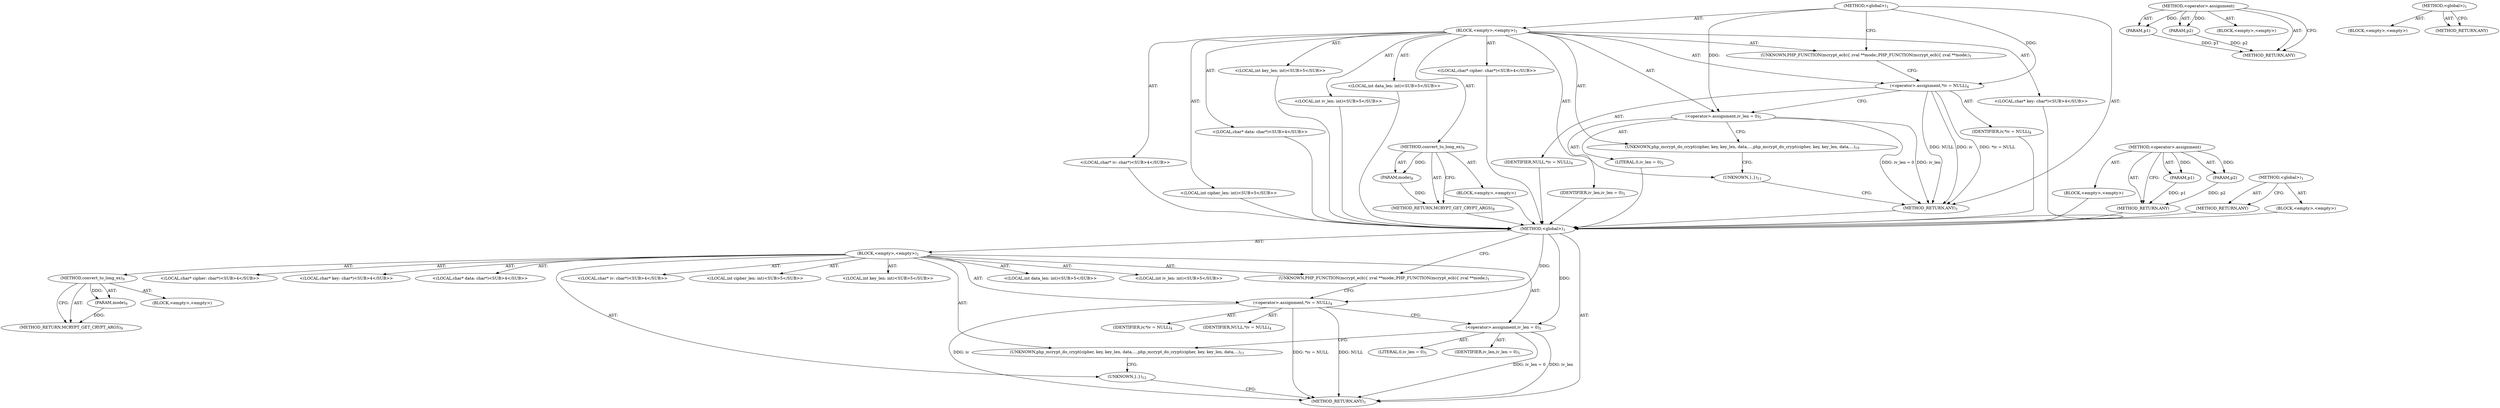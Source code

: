 digraph "&lt;global&gt;" {
vulnerable_6 [label=<(METHOD,&lt;global&gt;)<SUB>1</SUB>>];
vulnerable_7 [label=<(BLOCK,&lt;empty&gt;,&lt;empty&gt;)<SUB>1</SUB>>];
vulnerable_8 [label=<(UNKNOWN,PHP_FUNCTION(mcrypt_ecb)
{
 	zval **mode;,PHP_FUNCTION(mcrypt_ecb)
{
 	zval **mode;)<SUB>1</SUB>>];
vulnerable_9 [label="<(LOCAL,char* cipher: char*)<SUB>4</SUB>>"];
vulnerable_10 [label="<(LOCAL,char* key: char*)<SUB>4</SUB>>"];
vulnerable_11 [label="<(LOCAL,char* data: char*)<SUB>4</SUB>>"];
vulnerable_12 [label="<(LOCAL,char* iv: char*)<SUB>4</SUB>>"];
vulnerable_13 [label=<(&lt;operator&gt;.assignment,*iv = NULL)<SUB>4</SUB>>];
vulnerable_14 [label=<(IDENTIFIER,iv,*iv = NULL)<SUB>4</SUB>>];
vulnerable_15 [label=<(IDENTIFIER,NULL,*iv = NULL)<SUB>4</SUB>>];
vulnerable_16 [label="<(LOCAL,int cipher_len: int)<SUB>5</SUB>>"];
vulnerable_17 [label="<(LOCAL,int key_len: int)<SUB>5</SUB>>"];
vulnerable_18 [label="<(LOCAL,int data_len: int)<SUB>5</SUB>>"];
vulnerable_19 [label="<(LOCAL,int iv_len: int)<SUB>5</SUB>>"];
vulnerable_20 [label=<(&lt;operator&gt;.assignment,iv_len = 0)<SUB>5</SUB>>];
vulnerable_21 [label=<(IDENTIFIER,iv_len,iv_len = 0)<SUB>5</SUB>>];
vulnerable_22 [label=<(LITERAL,0,iv_len = 0)<SUB>5</SUB>>];
vulnerable_23 [label=<(METHOD,convert_to_long_ex)<SUB>8</SUB>>];
vulnerable_24 [label=<(PARAM,mode)<SUB>8</SUB>>];
vulnerable_25 [label=<(BLOCK,&lt;empty&gt;,&lt;empty&gt;)>];
vulnerable_26 [label=<(METHOD_RETURN,MCRYPT_GET_CRYPT_ARGS)<SUB>8</SUB>>];
vulnerable_28 [label=<(UNKNOWN,php_mcrypt_do_crypt(cipher, key, key_len, data,...,php_mcrypt_do_crypt(cipher, key, key_len, data,...)<SUB>10</SUB>>];
vulnerable_29 [label=<(UNKNOWN,},})<SUB>11</SUB>>];
vulnerable_30 [label=<(METHOD_RETURN,ANY)<SUB>1</SUB>>];
vulnerable_49 [label=<(METHOD,&lt;operator&gt;.assignment)>];
vulnerable_50 [label=<(PARAM,p1)>];
vulnerable_51 [label=<(PARAM,p2)>];
vulnerable_52 [label=<(BLOCK,&lt;empty&gt;,&lt;empty&gt;)>];
vulnerable_53 [label=<(METHOD_RETURN,ANY)>];
vulnerable_43 [label=<(METHOD,&lt;global&gt;)<SUB>1</SUB>>];
vulnerable_44 [label=<(BLOCK,&lt;empty&gt;,&lt;empty&gt;)>];
vulnerable_45 [label=<(METHOD_RETURN,ANY)>];
fixed_6 [label=<(METHOD,&lt;global&gt;)<SUB>1</SUB>>];
fixed_7 [label=<(BLOCK,&lt;empty&gt;,&lt;empty&gt;)<SUB>1</SUB>>];
fixed_8 [label=<(UNKNOWN,PHP_FUNCTION(mcrypt_ecb)
{
 	zval **mode;,PHP_FUNCTION(mcrypt_ecb)
{
 	zval **mode;)<SUB>1</SUB>>];
fixed_9 [label="<(LOCAL,char* cipher: char*)<SUB>4</SUB>>"];
fixed_10 [label="<(LOCAL,char* key: char*)<SUB>4</SUB>>"];
fixed_11 [label="<(LOCAL,char* data: char*)<SUB>4</SUB>>"];
fixed_12 [label="<(LOCAL,char* iv: char*)<SUB>4</SUB>>"];
fixed_13 [label=<(&lt;operator&gt;.assignment,*iv = NULL)<SUB>4</SUB>>];
fixed_14 [label=<(IDENTIFIER,iv,*iv = NULL)<SUB>4</SUB>>];
fixed_15 [label=<(IDENTIFIER,NULL,*iv = NULL)<SUB>4</SUB>>];
fixed_16 [label="<(LOCAL,int cipher_len: int)<SUB>5</SUB>>"];
fixed_17 [label="<(LOCAL,int key_len: int)<SUB>5</SUB>>"];
fixed_18 [label="<(LOCAL,int data_len: int)<SUB>5</SUB>>"];
fixed_19 [label="<(LOCAL,int iv_len: int)<SUB>5</SUB>>"];
fixed_20 [label=<(&lt;operator&gt;.assignment,iv_len = 0)<SUB>5</SUB>>];
fixed_21 [label=<(IDENTIFIER,iv_len,iv_len = 0)<SUB>5</SUB>>];
fixed_22 [label=<(LITERAL,0,iv_len = 0)<SUB>5</SUB>>];
fixed_23 [label=<(METHOD,convert_to_long_ex)<SUB>9</SUB>>];
fixed_24 [label=<(PARAM,mode)<SUB>9</SUB>>];
fixed_25 [label=<(BLOCK,&lt;empty&gt;,&lt;empty&gt;)>];
fixed_26 [label=<(METHOD_RETURN,MCRYPT_GET_CRYPT_ARGS)<SUB>9</SUB>>];
fixed_28 [label=<(UNKNOWN,php_mcrypt_do_crypt(cipher, key, key_len, data,...,php_mcrypt_do_crypt(cipher, key, key_len, data,...)<SUB>11</SUB>>];
fixed_29 [label=<(UNKNOWN,},})<SUB>12</SUB>>];
fixed_30 [label=<(METHOD_RETURN,ANY)<SUB>1</SUB>>];
fixed_49 [label=<(METHOD,&lt;operator&gt;.assignment)>];
fixed_50 [label=<(PARAM,p1)>];
fixed_51 [label=<(PARAM,p2)>];
fixed_52 [label=<(BLOCK,&lt;empty&gt;,&lt;empty&gt;)>];
fixed_53 [label=<(METHOD_RETURN,ANY)>];
fixed_43 [label=<(METHOD,&lt;global&gt;)<SUB>1</SUB>>];
fixed_44 [label=<(BLOCK,&lt;empty&gt;,&lt;empty&gt;)>];
fixed_45 [label=<(METHOD_RETURN,ANY)>];
vulnerable_6 -> vulnerable_7  [key=0, label="AST: "];
vulnerable_6 -> vulnerable_30  [key=0, label="AST: "];
vulnerable_6 -> vulnerable_8  [key=0, label="CFG: "];
vulnerable_6 -> vulnerable_13  [key=0, label="DDG: "];
vulnerable_6 -> vulnerable_20  [key=0, label="DDG: "];
vulnerable_7 -> vulnerable_8  [key=0, label="AST: "];
vulnerable_7 -> vulnerable_9  [key=0, label="AST: "];
vulnerable_7 -> vulnerable_10  [key=0, label="AST: "];
vulnerable_7 -> vulnerable_11  [key=0, label="AST: "];
vulnerable_7 -> vulnerable_12  [key=0, label="AST: "];
vulnerable_7 -> vulnerable_13  [key=0, label="AST: "];
vulnerable_7 -> vulnerable_16  [key=0, label="AST: "];
vulnerable_7 -> vulnerable_17  [key=0, label="AST: "];
vulnerable_7 -> vulnerable_18  [key=0, label="AST: "];
vulnerable_7 -> vulnerable_19  [key=0, label="AST: "];
vulnerable_7 -> vulnerable_20  [key=0, label="AST: "];
vulnerable_7 -> vulnerable_23  [key=0, label="AST: "];
vulnerable_7 -> vulnerable_28  [key=0, label="AST: "];
vulnerable_7 -> vulnerable_29  [key=0, label="AST: "];
vulnerable_8 -> vulnerable_13  [key=0, label="CFG: "];
vulnerable_9 -> fixed_6  [key=0];
vulnerable_10 -> fixed_6  [key=0];
vulnerable_11 -> fixed_6  [key=0];
vulnerable_12 -> fixed_6  [key=0];
vulnerable_13 -> vulnerable_14  [key=0, label="AST: "];
vulnerable_13 -> vulnerable_15  [key=0, label="AST: "];
vulnerable_13 -> vulnerable_20  [key=0, label="CFG: "];
vulnerable_13 -> vulnerable_30  [key=0, label="DDG: iv"];
vulnerable_13 -> vulnerable_30  [key=1, label="DDG: *iv = NULL"];
vulnerable_13 -> vulnerable_30  [key=2, label="DDG: NULL"];
vulnerable_14 -> fixed_6  [key=0];
vulnerable_15 -> fixed_6  [key=0];
vulnerable_16 -> fixed_6  [key=0];
vulnerable_17 -> fixed_6  [key=0];
vulnerable_18 -> fixed_6  [key=0];
vulnerable_19 -> fixed_6  [key=0];
vulnerable_20 -> vulnerable_21  [key=0, label="AST: "];
vulnerable_20 -> vulnerable_22  [key=0, label="AST: "];
vulnerable_20 -> vulnerable_28  [key=0, label="CFG: "];
vulnerable_20 -> vulnerable_30  [key=0, label="DDG: iv_len"];
vulnerable_20 -> vulnerable_30  [key=1, label="DDG: iv_len = 0"];
vulnerable_21 -> fixed_6  [key=0];
vulnerable_22 -> fixed_6  [key=0];
vulnerable_23 -> vulnerable_24  [key=0, label="AST: "];
vulnerable_23 -> vulnerable_24  [key=1, label="DDG: "];
vulnerable_23 -> vulnerable_25  [key=0, label="AST: "];
vulnerable_23 -> vulnerable_26  [key=0, label="AST: "];
vulnerable_23 -> vulnerable_26  [key=1, label="CFG: "];
vulnerable_24 -> vulnerable_26  [key=0, label="DDG: "];
vulnerable_25 -> fixed_6  [key=0];
vulnerable_26 -> fixed_6  [key=0];
vulnerable_28 -> vulnerable_29  [key=0, label="CFG: "];
vulnerable_29 -> vulnerable_30  [key=0, label="CFG: "];
vulnerable_30 -> fixed_6  [key=0];
vulnerable_49 -> vulnerable_50  [key=0, label="AST: "];
vulnerable_49 -> vulnerable_50  [key=1, label="DDG: "];
vulnerable_49 -> vulnerable_52  [key=0, label="AST: "];
vulnerable_49 -> vulnerable_51  [key=0, label="AST: "];
vulnerable_49 -> vulnerable_51  [key=1, label="DDG: "];
vulnerable_49 -> vulnerable_53  [key=0, label="AST: "];
vulnerable_49 -> vulnerable_53  [key=1, label="CFG: "];
vulnerable_50 -> vulnerable_53  [key=0, label="DDG: p1"];
vulnerable_51 -> vulnerable_53  [key=0, label="DDG: p2"];
vulnerable_52 -> fixed_6  [key=0];
vulnerable_53 -> fixed_6  [key=0];
vulnerable_43 -> vulnerable_44  [key=0, label="AST: "];
vulnerable_43 -> vulnerable_45  [key=0, label="AST: "];
vulnerable_43 -> vulnerable_45  [key=1, label="CFG: "];
vulnerable_44 -> fixed_6  [key=0];
vulnerable_45 -> fixed_6  [key=0];
fixed_6 -> fixed_7  [key=0, label="AST: "];
fixed_6 -> fixed_30  [key=0, label="AST: "];
fixed_6 -> fixed_8  [key=0, label="CFG: "];
fixed_6 -> fixed_13  [key=0, label="DDG: "];
fixed_6 -> fixed_20  [key=0, label="DDG: "];
fixed_7 -> fixed_8  [key=0, label="AST: "];
fixed_7 -> fixed_9  [key=0, label="AST: "];
fixed_7 -> fixed_10  [key=0, label="AST: "];
fixed_7 -> fixed_11  [key=0, label="AST: "];
fixed_7 -> fixed_12  [key=0, label="AST: "];
fixed_7 -> fixed_13  [key=0, label="AST: "];
fixed_7 -> fixed_16  [key=0, label="AST: "];
fixed_7 -> fixed_17  [key=0, label="AST: "];
fixed_7 -> fixed_18  [key=0, label="AST: "];
fixed_7 -> fixed_19  [key=0, label="AST: "];
fixed_7 -> fixed_20  [key=0, label="AST: "];
fixed_7 -> fixed_23  [key=0, label="AST: "];
fixed_7 -> fixed_28  [key=0, label="AST: "];
fixed_7 -> fixed_29  [key=0, label="AST: "];
fixed_8 -> fixed_13  [key=0, label="CFG: "];
fixed_13 -> fixed_14  [key=0, label="AST: "];
fixed_13 -> fixed_15  [key=0, label="AST: "];
fixed_13 -> fixed_20  [key=0, label="CFG: "];
fixed_13 -> fixed_30  [key=0, label="DDG: iv"];
fixed_13 -> fixed_30  [key=1, label="DDG: *iv = NULL"];
fixed_13 -> fixed_30  [key=2, label="DDG: NULL"];
fixed_20 -> fixed_21  [key=0, label="AST: "];
fixed_20 -> fixed_22  [key=0, label="AST: "];
fixed_20 -> fixed_28  [key=0, label="CFG: "];
fixed_20 -> fixed_30  [key=0, label="DDG: iv_len"];
fixed_20 -> fixed_30  [key=1, label="DDG: iv_len = 0"];
fixed_23 -> fixed_24  [key=0, label="AST: "];
fixed_23 -> fixed_24  [key=1, label="DDG: "];
fixed_23 -> fixed_25  [key=0, label="AST: "];
fixed_23 -> fixed_26  [key=0, label="AST: "];
fixed_23 -> fixed_26  [key=1, label="CFG: "];
fixed_24 -> fixed_26  [key=0, label="DDG: "];
fixed_28 -> fixed_29  [key=0, label="CFG: "];
fixed_29 -> fixed_30  [key=0, label="CFG: "];
fixed_49 -> fixed_50  [key=0, label="AST: "];
fixed_49 -> fixed_50  [key=1, label="DDG: "];
fixed_49 -> fixed_52  [key=0, label="AST: "];
fixed_49 -> fixed_51  [key=0, label="AST: "];
fixed_49 -> fixed_51  [key=1, label="DDG: "];
fixed_49 -> fixed_53  [key=0, label="AST: "];
fixed_49 -> fixed_53  [key=1, label="CFG: "];
fixed_50 -> fixed_53  [key=0, label="DDG: p1"];
fixed_51 -> fixed_53  [key=0, label="DDG: p2"];
fixed_43 -> fixed_44  [key=0, label="AST: "];
fixed_43 -> fixed_45  [key=0, label="AST: "];
fixed_43 -> fixed_45  [key=1, label="CFG: "];
}
